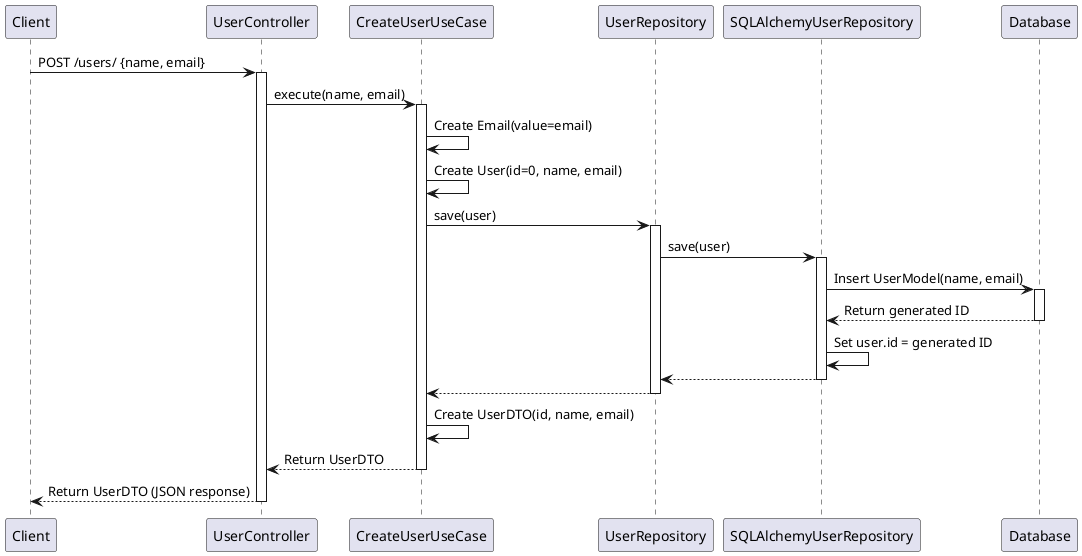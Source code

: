 @startuml
Client -> UserController: POST /users/ {name, email} 
activate UserController

UserController -> CreateUserUseCase: execute(name, email) 
activate CreateUserUseCase

CreateUserUseCase -> CreateUserUseCase: Create Email(value=email) 
CreateUserUseCase -> CreateUserUseCase: Create User(id=0, name, email) 
CreateUserUseCase -> UserRepository: save(user) 
activate UserRepository

UserRepository -> SQLAlchemyUserRepository: save(user) 
activate SQLAlchemyUserRepository

SQLAlchemyUserRepository -> Database: Insert UserModel(name, email) 
activate Database 
Database --> SQLAlchemyUserRepository: Return generated ID 
deactivate Database

SQLAlchemyUserRepository -> SQLAlchemyUserRepository: Set user.id = generated ID 
SQLAlchemyUserRepository --> UserRepository: 
deactivate SQLAlchemyUserRepository

UserRepository --> CreateUserUseCase: 
deactivate UserRepository

CreateUserUseCase -> CreateUserUseCase: Create UserDTO(id, name, email) 
CreateUserUseCase --> UserController: Return UserDTO 
deactivate CreateUserUseCase

UserController --> Client: Return UserDTO (JSON response) 
deactivate UserController
@enduml
